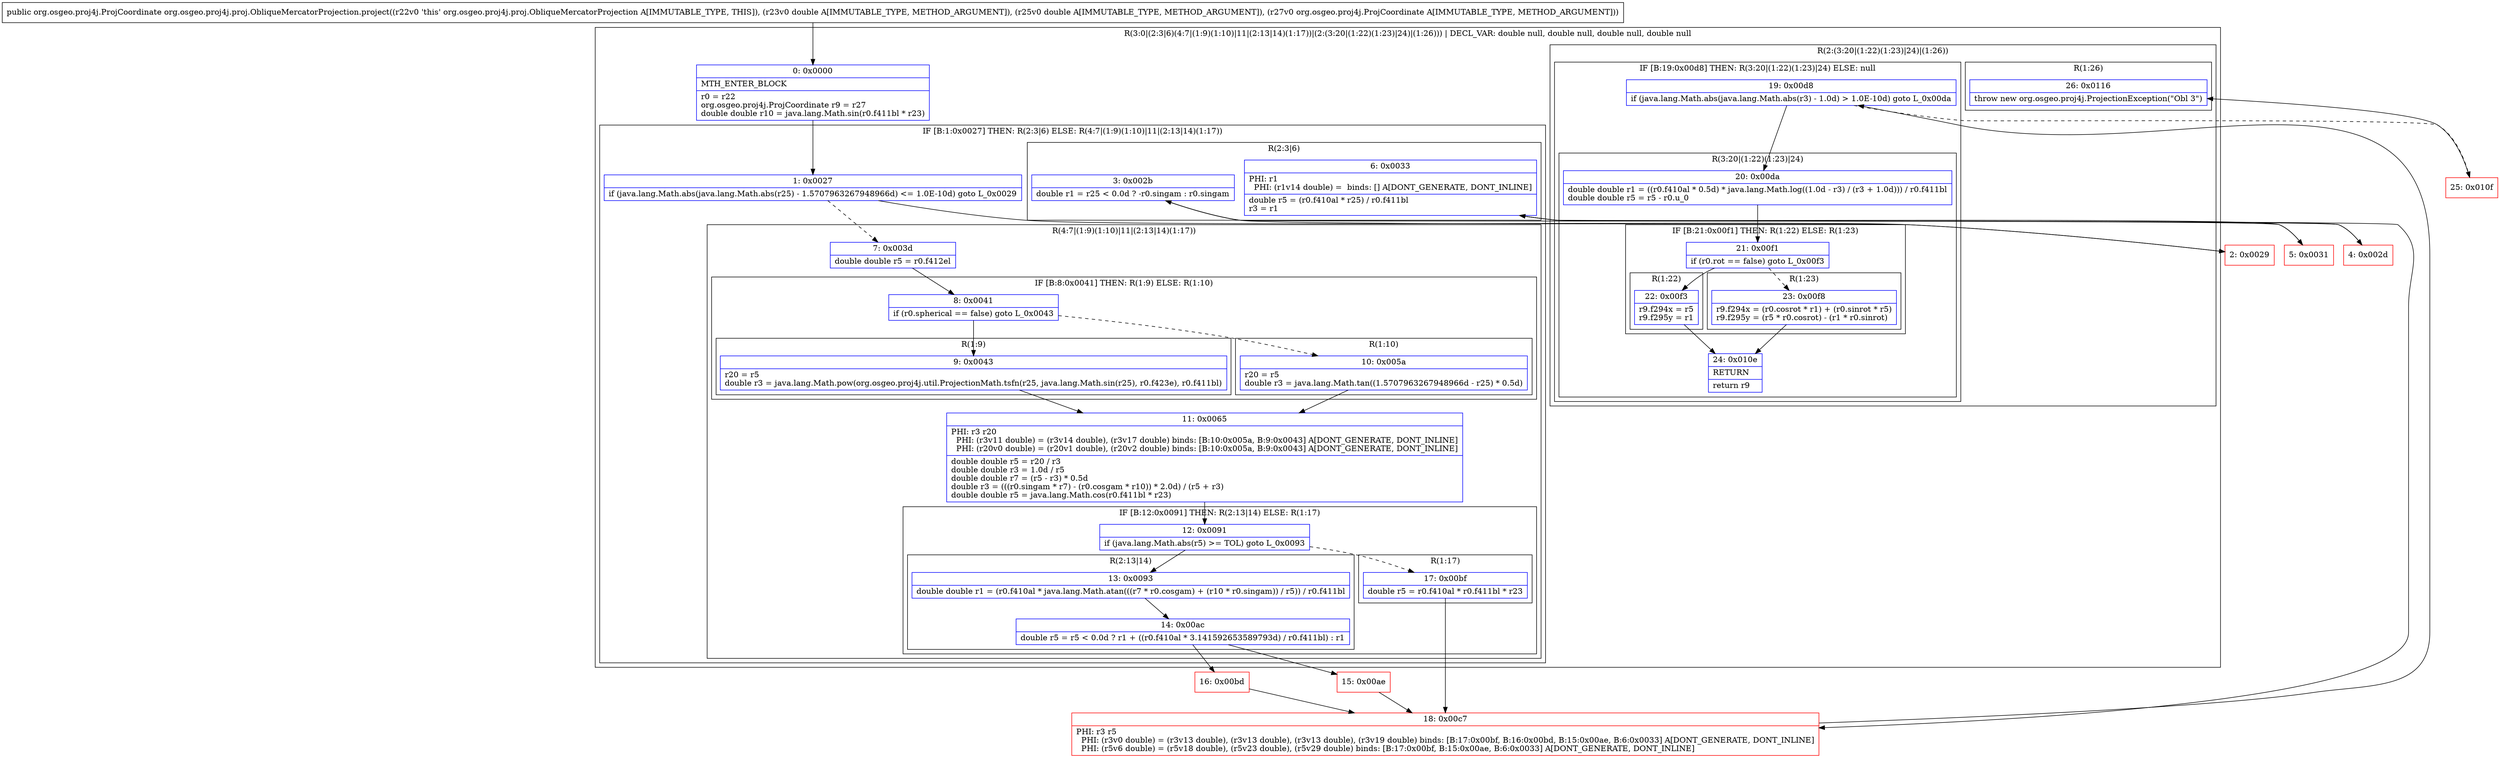 digraph "CFG fororg.osgeo.proj4j.proj.ObliqueMercatorProjection.project(DDLorg\/osgeo\/proj4j\/ProjCoordinate;)Lorg\/osgeo\/proj4j\/ProjCoordinate;" {
subgraph cluster_Region_1634750970 {
label = "R(3:0|(2:3|6)(4:7|(1:9)(1:10)|11|(2:13|14)(1:17))|(2:(3:20|(1:22)(1:23)|24)|(1:26))) | DECL_VAR: double null, double null, double null, double null\l";
node [shape=record,color=blue];
Node_0 [shape=record,label="{0\:\ 0x0000|MTH_ENTER_BLOCK\l|r0 = r22\lorg.osgeo.proj4j.ProjCoordinate r9 = r27\ldouble double r10 = java.lang.Math.sin(r0.f411bl * r23)\l}"];
subgraph cluster_IfRegion_2020056309 {
label = "IF [B:1:0x0027] THEN: R(2:3|6) ELSE: R(4:7|(1:9)(1:10)|11|(2:13|14)(1:17))";
node [shape=record,color=blue];
Node_1 [shape=record,label="{1\:\ 0x0027|if (java.lang.Math.abs(java.lang.Math.abs(r25) \- 1.5707963267948966d) \<= 1.0E\-10d) goto L_0x0029\l}"];
subgraph cluster_Region_1701242016 {
label = "R(2:3|6)";
node [shape=record,color=blue];
Node_3 [shape=record,label="{3\:\ 0x002b|double r1 = r25 \< 0.0d ? \-r0.singam : r0.singam\l}"];
Node_6 [shape=record,label="{6\:\ 0x0033|PHI: r1 \l  PHI: (r1v14 double) =  binds: [] A[DONT_GENERATE, DONT_INLINE]\l|double r5 = (r0.f410al * r25) \/ r0.f411bl\lr3 = r1\l}"];
}
subgraph cluster_Region_14399403 {
label = "R(4:7|(1:9)(1:10)|11|(2:13|14)(1:17))";
node [shape=record,color=blue];
Node_7 [shape=record,label="{7\:\ 0x003d|double double r5 = r0.f412el\l}"];
subgraph cluster_IfRegion_1446821321 {
label = "IF [B:8:0x0041] THEN: R(1:9) ELSE: R(1:10)";
node [shape=record,color=blue];
Node_8 [shape=record,label="{8\:\ 0x0041|if (r0.spherical == false) goto L_0x0043\l}"];
subgraph cluster_Region_945647944 {
label = "R(1:9)";
node [shape=record,color=blue];
Node_9 [shape=record,label="{9\:\ 0x0043|r20 = r5\ldouble r3 = java.lang.Math.pow(org.osgeo.proj4j.util.ProjectionMath.tsfn(r25, java.lang.Math.sin(r25), r0.f423e), r0.f411bl)\l}"];
}
subgraph cluster_Region_1514582361 {
label = "R(1:10)";
node [shape=record,color=blue];
Node_10 [shape=record,label="{10\:\ 0x005a|r20 = r5\ldouble r3 = java.lang.Math.tan((1.5707963267948966d \- r25) * 0.5d)\l}"];
}
}
Node_11 [shape=record,label="{11\:\ 0x0065|PHI: r3 r20 \l  PHI: (r3v11 double) = (r3v14 double), (r3v17 double) binds: [B:10:0x005a, B:9:0x0043] A[DONT_GENERATE, DONT_INLINE]\l  PHI: (r20v0 double) = (r20v1 double), (r20v2 double) binds: [B:10:0x005a, B:9:0x0043] A[DONT_GENERATE, DONT_INLINE]\l|double double r5 = r20 \/ r3\ldouble double r3 = 1.0d \/ r5\ldouble double r7 = (r5 \- r3) * 0.5d\ldouble r3 = (((r0.singam * r7) \- (r0.cosgam * r10)) * 2.0d) \/ (r5 + r3)\ldouble double r5 = java.lang.Math.cos(r0.f411bl * r23)\l}"];
subgraph cluster_IfRegion_1850194850 {
label = "IF [B:12:0x0091] THEN: R(2:13|14) ELSE: R(1:17)";
node [shape=record,color=blue];
Node_12 [shape=record,label="{12\:\ 0x0091|if (java.lang.Math.abs(r5) \>= TOL) goto L_0x0093\l}"];
subgraph cluster_Region_34344628 {
label = "R(2:13|14)";
node [shape=record,color=blue];
Node_13 [shape=record,label="{13\:\ 0x0093|double double r1 = (r0.f410al * java.lang.Math.atan(((r7 * r0.cosgam) + (r10 * r0.singam)) \/ r5)) \/ r0.f411bl\l}"];
Node_14 [shape=record,label="{14\:\ 0x00ac|double r5 = r5 \< 0.0d ? r1 + ((r0.f410al * 3.141592653589793d) \/ r0.f411bl) : r1\l}"];
}
subgraph cluster_Region_953261207 {
label = "R(1:17)";
node [shape=record,color=blue];
Node_17 [shape=record,label="{17\:\ 0x00bf|double r5 = r0.f410al * r0.f411bl * r23\l}"];
}
}
}
}
subgraph cluster_Region_679294239 {
label = "R(2:(3:20|(1:22)(1:23)|24)|(1:26))";
node [shape=record,color=blue];
subgraph cluster_IfRegion_793592883 {
label = "IF [B:19:0x00d8] THEN: R(3:20|(1:22)(1:23)|24) ELSE: null";
node [shape=record,color=blue];
Node_19 [shape=record,label="{19\:\ 0x00d8|if (java.lang.Math.abs(java.lang.Math.abs(r3) \- 1.0d) \> 1.0E\-10d) goto L_0x00da\l}"];
subgraph cluster_Region_1674036648 {
label = "R(3:20|(1:22)(1:23)|24)";
node [shape=record,color=blue];
Node_20 [shape=record,label="{20\:\ 0x00da|double double r1 = ((r0.f410al * 0.5d) * java.lang.Math.log((1.0d \- r3) \/ (r3 + 1.0d))) \/ r0.f411bl\ldouble double r5 = r5 \- r0.u_0\l}"];
subgraph cluster_IfRegion_1795814683 {
label = "IF [B:21:0x00f1] THEN: R(1:22) ELSE: R(1:23)";
node [shape=record,color=blue];
Node_21 [shape=record,label="{21\:\ 0x00f1|if (r0.rot == false) goto L_0x00f3\l}"];
subgraph cluster_Region_330448120 {
label = "R(1:22)";
node [shape=record,color=blue];
Node_22 [shape=record,label="{22\:\ 0x00f3|r9.f294x = r5\lr9.f295y = r1\l}"];
}
subgraph cluster_Region_1611353495 {
label = "R(1:23)";
node [shape=record,color=blue];
Node_23 [shape=record,label="{23\:\ 0x00f8|r9.f294x = (r0.cosrot * r1) + (r0.sinrot * r5)\lr9.f295y = (r5 * r0.cosrot) \- (r1 * r0.sinrot)\l}"];
}
}
Node_24 [shape=record,label="{24\:\ 0x010e|RETURN\l|return r9\l}"];
}
}
subgraph cluster_Region_1491652422 {
label = "R(1:26)";
node [shape=record,color=blue];
Node_26 [shape=record,label="{26\:\ 0x0116|throw new org.osgeo.proj4j.ProjectionException(\"Obl 3\")\l}"];
}
}
}
Node_2 [shape=record,color=red,label="{2\:\ 0x0029}"];
Node_4 [shape=record,color=red,label="{4\:\ 0x002d}"];
Node_5 [shape=record,color=red,label="{5\:\ 0x0031}"];
Node_15 [shape=record,color=red,label="{15\:\ 0x00ae}"];
Node_16 [shape=record,color=red,label="{16\:\ 0x00bd}"];
Node_18 [shape=record,color=red,label="{18\:\ 0x00c7|PHI: r3 r5 \l  PHI: (r3v0 double) = (r3v13 double), (r3v13 double), (r3v13 double), (r3v19 double) binds: [B:17:0x00bf, B:16:0x00bd, B:15:0x00ae, B:6:0x0033] A[DONT_GENERATE, DONT_INLINE]\l  PHI: (r5v6 double) = (r5v18 double), (r5v23 double), (r5v29 double) binds: [B:17:0x00bf, B:15:0x00ae, B:6:0x0033] A[DONT_GENERATE, DONT_INLINE]\l}"];
Node_25 [shape=record,color=red,label="{25\:\ 0x010f}"];
MethodNode[shape=record,label="{public org.osgeo.proj4j.ProjCoordinate org.osgeo.proj4j.proj.ObliqueMercatorProjection.project((r22v0 'this' org.osgeo.proj4j.proj.ObliqueMercatorProjection A[IMMUTABLE_TYPE, THIS]), (r23v0 double A[IMMUTABLE_TYPE, METHOD_ARGUMENT]), (r25v0 double A[IMMUTABLE_TYPE, METHOD_ARGUMENT]), (r27v0 org.osgeo.proj4j.ProjCoordinate A[IMMUTABLE_TYPE, METHOD_ARGUMENT])) }"];
MethodNode -> Node_0;
Node_0 -> Node_1;
Node_1 -> Node_2;
Node_1 -> Node_7[style=dashed];
Node_3 -> Node_4;
Node_3 -> Node_5;
Node_6 -> Node_18;
Node_7 -> Node_8;
Node_8 -> Node_9;
Node_8 -> Node_10[style=dashed];
Node_9 -> Node_11;
Node_10 -> Node_11;
Node_11 -> Node_12;
Node_12 -> Node_13;
Node_12 -> Node_17[style=dashed];
Node_13 -> Node_14;
Node_14 -> Node_15;
Node_14 -> Node_16;
Node_17 -> Node_18;
Node_19 -> Node_20;
Node_19 -> Node_25[style=dashed];
Node_20 -> Node_21;
Node_21 -> Node_22;
Node_21 -> Node_23[style=dashed];
Node_22 -> Node_24;
Node_23 -> Node_24;
Node_2 -> Node_3;
Node_4 -> Node_6;
Node_5 -> Node_6;
Node_15 -> Node_18;
Node_16 -> Node_18;
Node_18 -> Node_19;
Node_25 -> Node_26;
}

